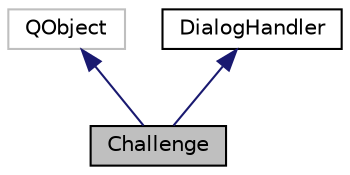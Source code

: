 digraph "Challenge"
{
 // LATEX_PDF_SIZE
  edge [fontname="Helvetica",fontsize="10",labelfontname="Helvetica",labelfontsize="10"];
  node [fontname="Helvetica",fontsize="10",shape=record];
  Node1 [label="Challenge",height=0.2,width=0.4,color="black", fillcolor="grey75", style="filled", fontcolor="black",tooltip="The Challenge class contains questions, answers and timer. This class implements DialogHandler,..."];
  Node2 -> Node1 [dir="back",color="midnightblue",fontsize="10",style="solid",fontname="Helvetica"];
  Node2 [label="QObject",height=0.2,width=0.4,color="grey75", fillcolor="white", style="filled",tooltip=" "];
  Node3 -> Node1 [dir="back",color="midnightblue",fontsize="10",style="solid",fontname="Helvetica"];
  Node3 [label="DialogHandler",height=0.2,width=0.4,color="black", fillcolor="white", style="filled",URL="$classDialogHandler.html",tooltip="DialogHandler interface has a method that name is executionOfQuestionDialogs. Thanks to this method t..."];
}
